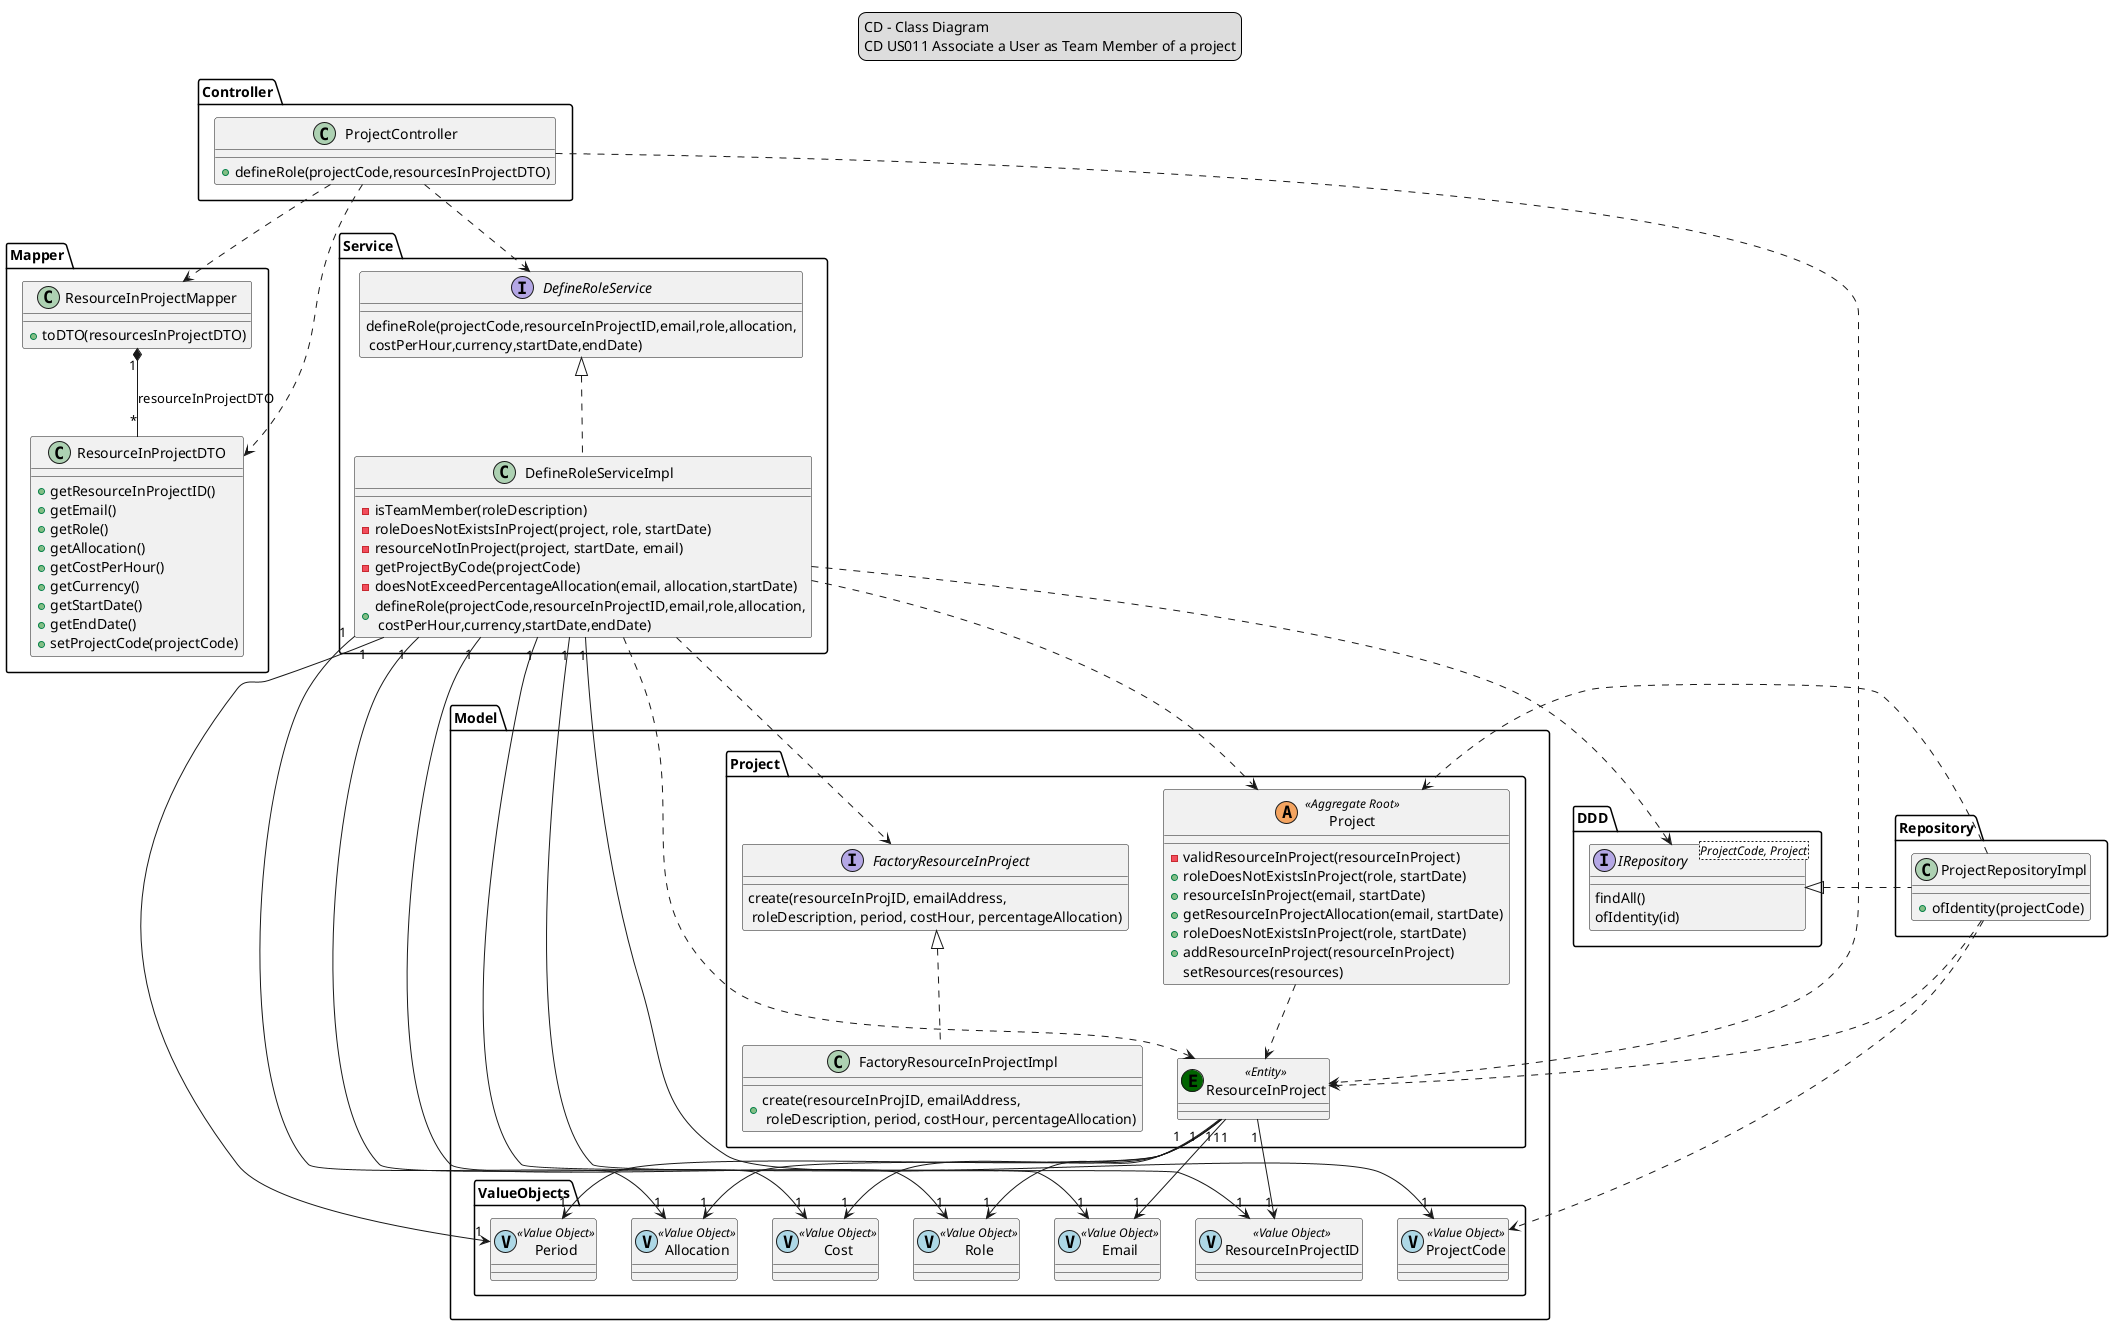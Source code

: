 @startuml

skinparam sequenceMessageAlign center

legend top
CD - Class Diagram
CD US011 Associate a User as Team Member of a project
end legend

package Controller{
class "ProjectController" as ProjectController{
+defineRole(projectCode,resourcesInProjectDTO)
}
}

package Mapper{
class "ResourceInProjectDTO" as ResourceInProjectDTO{
+getResourceInProjectID()
+getEmail()
+getRole()
+getAllocation()
+getCostPerHour()
+getCurrency()
+getStartDate()
+getEndDate()
+setProjectCode(projectCode)
}
class "ResourceInProjectMapper" as ResourceInProjectMapper{
+toDTO(resourcesInProjectDTO)
}
}

package Model{
package Project{
interface "FactoryResourceInProject" as FactoryResourceInProject {
create(resourceInProjID, emailAddress, \n roleDescription, period, costHour, percentageAllocation)
}
class "FactoryResourceInProjectImpl" as FactoryResourceInProjectImpl {
+create(resourceInProjID, emailAddress, \n roleDescription, period, costHour, percentageAllocation)
}
class "Project" as ProjectClass <<(A, SandyBrown) Aggregate Root>>{
-validResourceInProject(resourceInProject)
+roleDoesNotExistsInProject(role, startDate)
+resourceIsInProject(email, startDate)
+getResourceInProjectAllocation(email, startDate)
+roleDoesNotExistsInProject(role, startDate)
+addResourceInProject(resourceInProject)
setResources(resources)
}
class "ResourceInProject" as ResourceInProject <<(E, DarkGreen) Entity>>{}
}

package ValueObjects{
class "Role" as Role <<(V, LightBlue) Value Object>> {}
class "ProjectCode" as ProjectCode <<(V, LightBlue) Value Object>> {}
class "ResourceInProjectID" as ResourceInProjectIDVO <<(V, LightBlue) Value Object>> {}
class "Email" as Email <<(V, LightBlue) Value Object>> {}
class "Period" as Period <<(V, LightBlue) Value Object>> {}
class "Cost" as Cost <<(V, LightBlue) Value Object>> {}
class "Allocation" as Allocation <<(V, LightBlue) Value Object>> {}
}
}

package DDD{
interface "IRepository <ProjectCode, Project>" as IRepository{
findAll()
ofIdentity(id)
}
}

package Service{
interface "DefineRoleService" as DefineRoleService{
defineRole(projectCode,resourceInProjectID,email,role,allocation,\n costPerHour,currency,startDate,endDate)
 }
class "DefineRoleServiceImpl" as DefineRoleServiceImpl{
-isTeamMember(roleDescription)
-roleDoesNotExistsInProject(project, role, startDate)
-resourceNotInProject(project, startDate, email)
-getProjectByCode(projectCode)
-doesNotExceedPercentageAllocation(email, allocation,startDate)
+defineRole(projectCode,resourceInProjectID,email,role,allocation,\n costPerHour,currency,startDate,endDate)
}
}

package Repository{

class "ProjectRepositoryImpl" as ProjectRepositoryImpl{
+ ofIdentity(projectCode)
}
}


ProjectController ..> DefineRoleService
ProjectController ..> ResourceInProjectMapper
ProjectController ..> ResourceInProjectDTO
ProjectController ..> ResourceInProject

DefineRoleService <|.. DefineRoleServiceImpl

DefineRoleServiceImpl ..> IRepository
DefineRoleServiceImpl ..> FactoryResourceInProject
DefineRoleServiceImpl ..> ProjectClass
DefineRoleServiceImpl ..> ResourceInProject
DefineRoleServiceImpl "1" --> "1" ProjectCode
DefineRoleServiceImpl "1" --> "1" ResourceInProjectIDVO
DefineRoleServiceImpl "1" --> "1" Email
DefineRoleServiceImpl "1" --> "1" Role
DefineRoleServiceImpl "1" --> "1" Allocation
DefineRoleServiceImpl "1" --> "1" Cost
DefineRoleServiceImpl "1" --> "1" Period

FactoryResourceInProject <|..FactoryResourceInProjectImpl

IRepository<|..ProjectRepositoryImpl

ProjectRepositoryImpl..>ProjectClass
ProjectRepositoryImpl..>ProjectCode
ProjectRepositoryImpl..>ResourceInProject

ResourceInProjectMapper "1"*--"*" ResourceInProjectDTO :resourceInProjectDTO

ProjectClass..>ResourceInProject

ResourceInProject"1" --> "1"ResourceInProjectIDVO
ResourceInProject"1" --> "1"Email
ResourceInProject"1" --> "1"Role
ResourceInProject"1" --> "1"Period
ResourceInProject"1" --> "1"Cost
ResourceInProject"1" --> "1"Allocation

@enduml